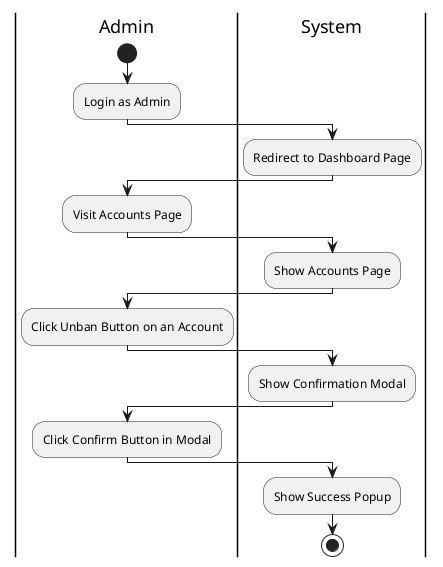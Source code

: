 @startuml Unban User
|Admin|
start
:Login as Admin;
|System|
:Redirect to Dashboard Page;
|Admin|
:Visit Accounts Page;
|System|
:Show Accounts Page;
|Admin|
:Click Unban Button on an Account;
|System|
:Show Confirmation Modal;
|Admin|
:Click Confirm Button in Modal;
|System|
:Show Success Popup;
stop
@enduml
